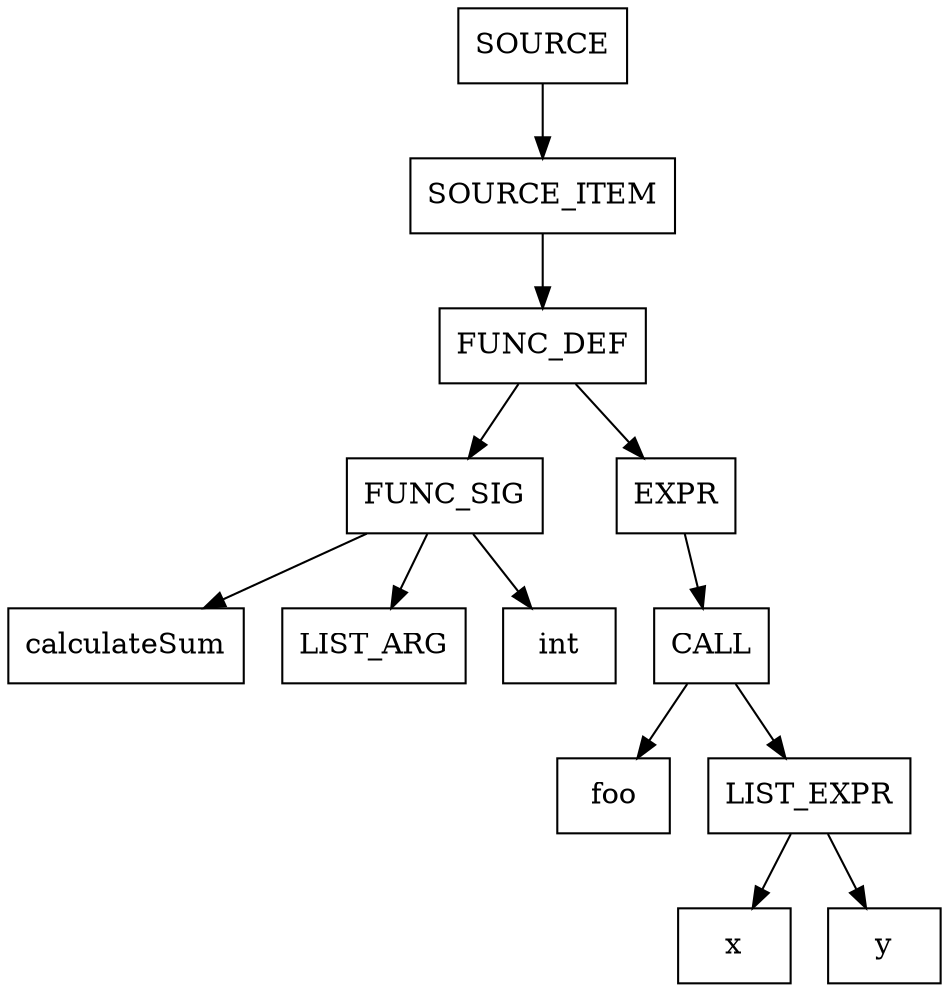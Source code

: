 digraph AST {
    node [shape=box];
    cluster_0_node1821110144 [label="SOURCE"];
    cluster_0_node1821109832 [label="SOURCE_ITEM"];
    cluster_0_node1821106088 [label="FUNC_DEF"];
    cluster_0_node1821090800 [label="FUNC_SIG"];
    cluster_0_node1821090176 [label="calculateSum"];
    cluster_0_node1821090488 [label="LIST_ARG"];
    cluster_0_node1821091112 [label="int"];
    cluster_0_node1821109520 [label="EXPR"];
    cluster_0_node1821109208 [label="CALL"];
    cluster_0_node1821107648 [label="foo"];
    cluster_0_node1821108584 [label="LIST_EXPR"];
    cluster_0_node1821107960 [label="x"];
    cluster_0_node1821108896 [label="y"];
    cluster_0_node1821110144 -> cluster_0_node1821109832;
    cluster_0_node1821109832 -> cluster_0_node1821106088;
    cluster_0_node1821106088 -> cluster_0_node1821090800;
    cluster_0_node1821090800 -> cluster_0_node1821090176;
    cluster_0_node1821090800 -> cluster_0_node1821090488;
    cluster_0_node1821090800 -> cluster_0_node1821091112;
    cluster_0_node1821106088 -> cluster_0_node1821109520;
    cluster_0_node1821109520 -> cluster_0_node1821109208;
    cluster_0_node1821109208 -> cluster_0_node1821107648;
    cluster_0_node1821109208 -> cluster_0_node1821108584;
    cluster_0_node1821108584 -> cluster_0_node1821107960;
    cluster_0_node1821108584 -> cluster_0_node1821108896;
}
